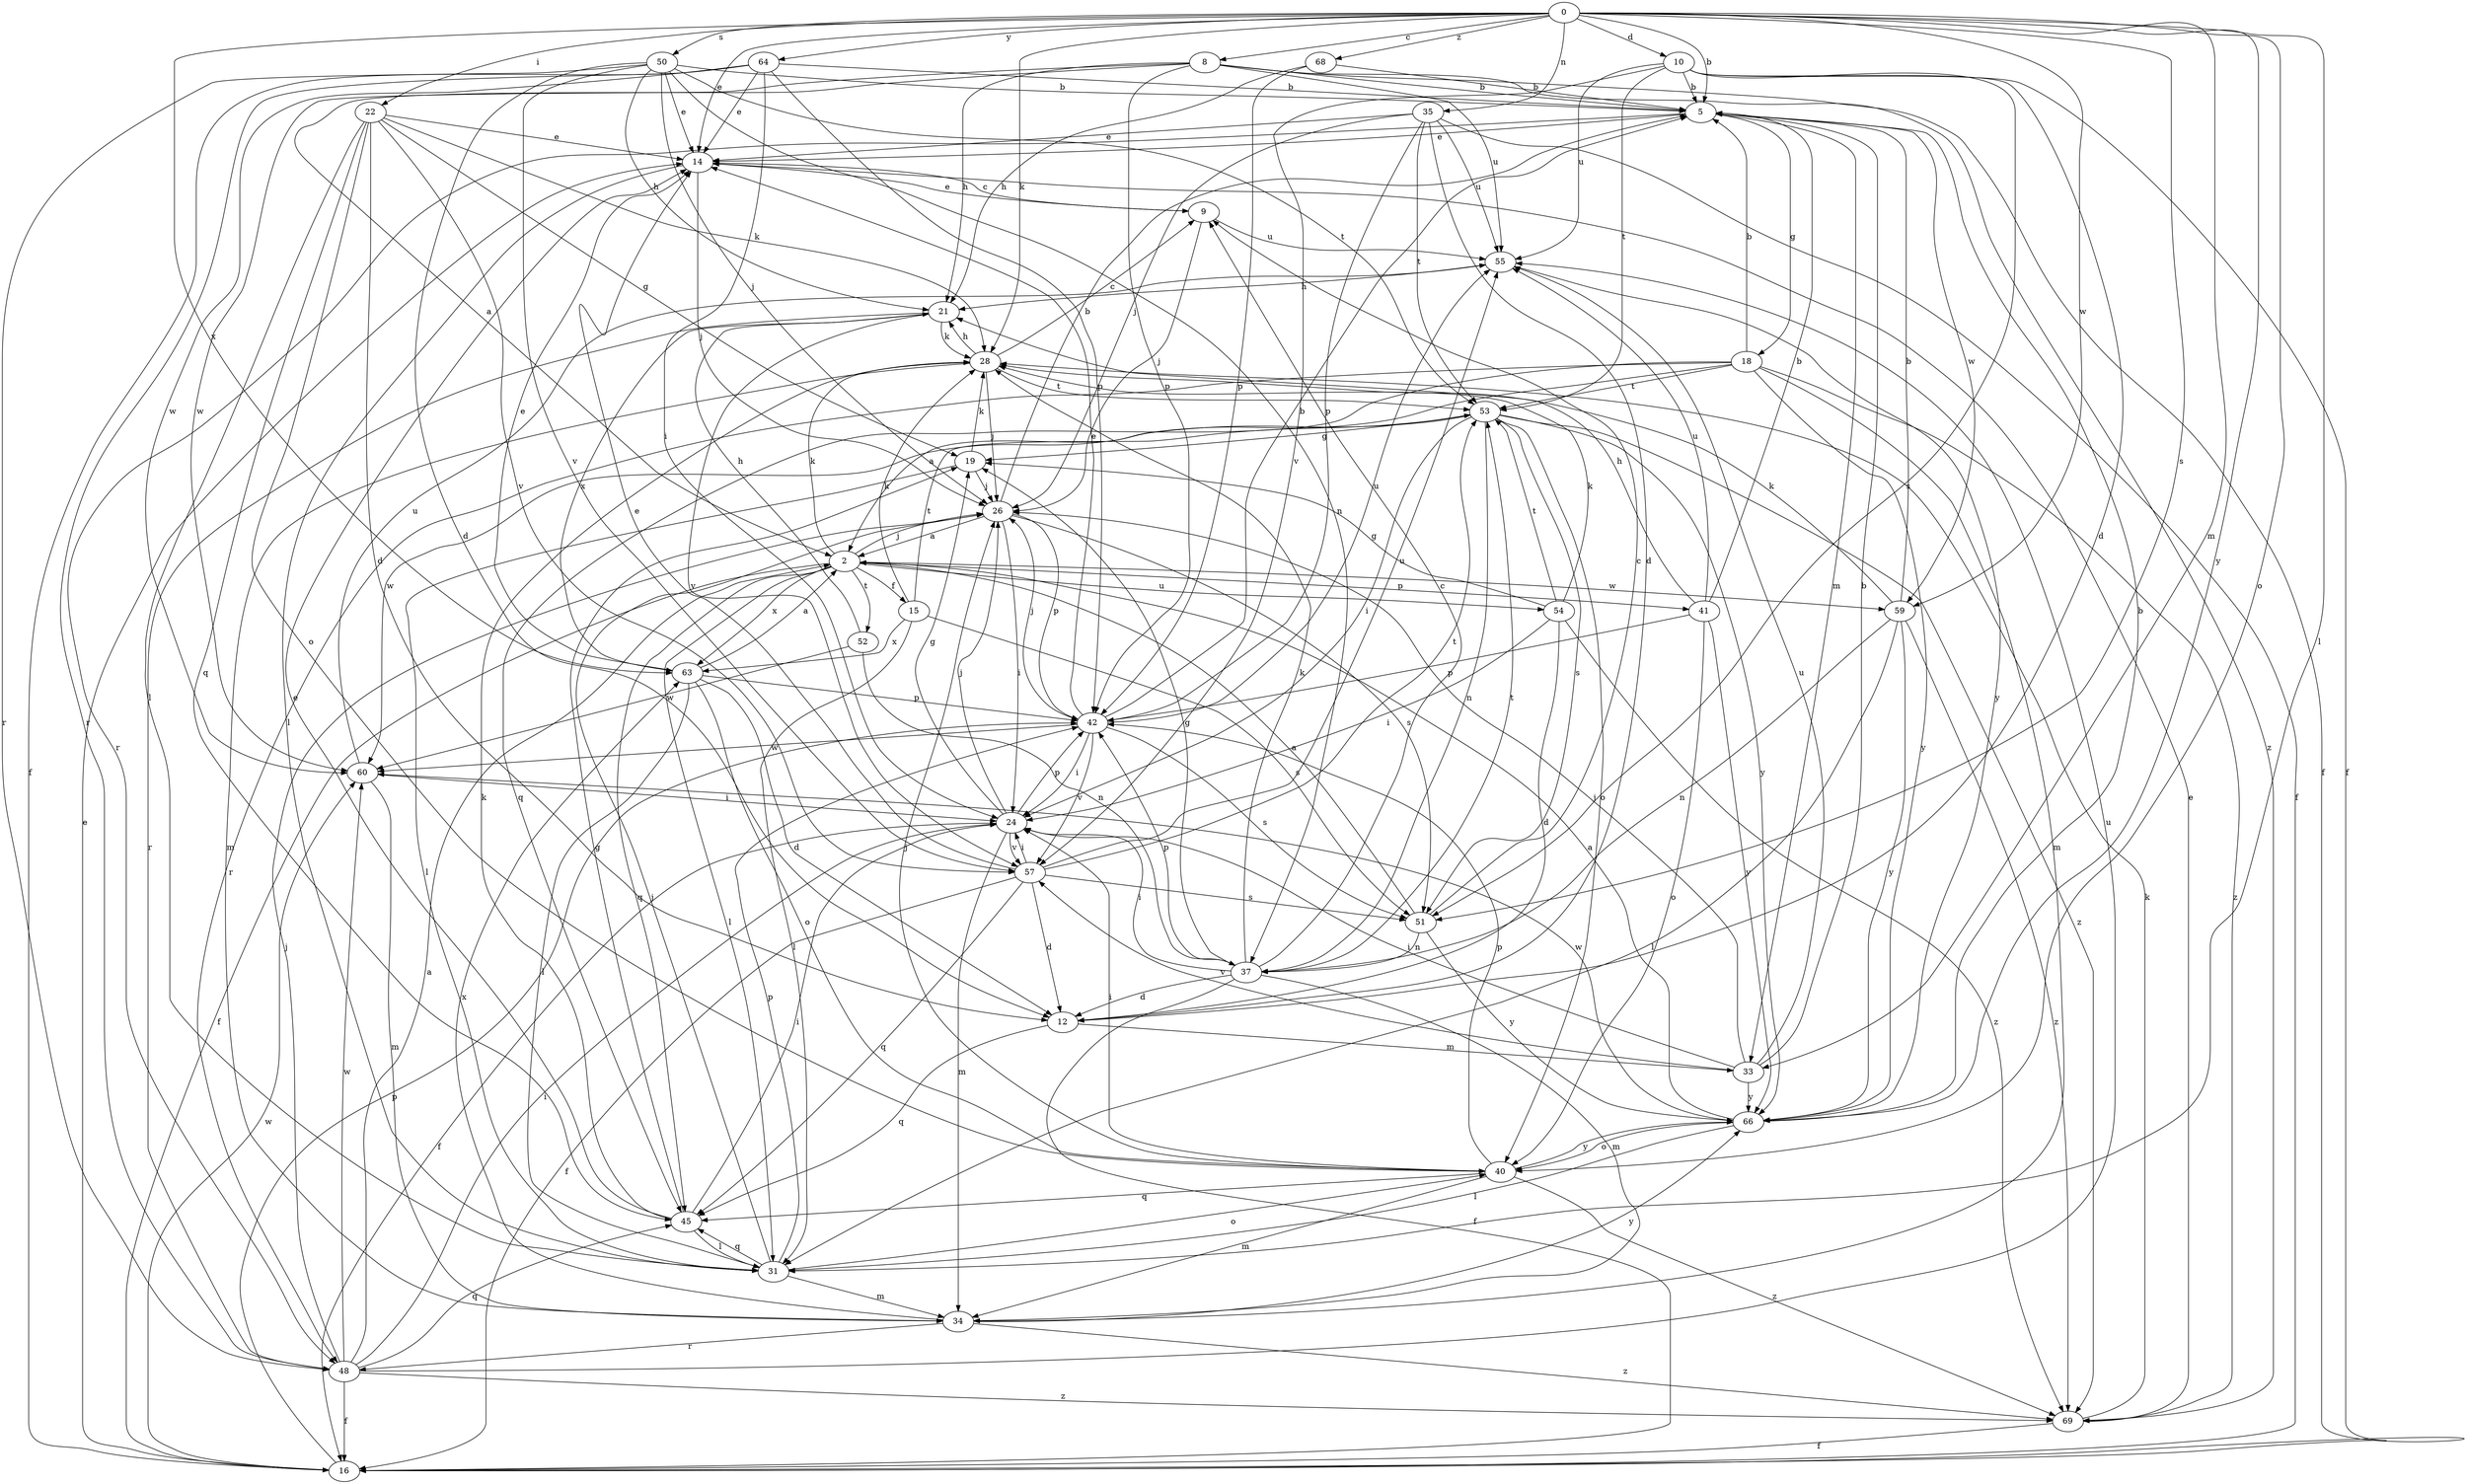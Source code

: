 strict digraph  {
0;
2;
5;
8;
9;
10;
12;
14;
15;
16;
18;
19;
21;
22;
24;
26;
28;
31;
33;
34;
35;
37;
40;
41;
42;
45;
48;
50;
51;
52;
53;
54;
55;
57;
59;
60;
63;
64;
66;
68;
69;
0 -> 5  [label=b];
0 -> 8  [label=c];
0 -> 10  [label=d];
0 -> 14  [label=e];
0 -> 22  [label=i];
0 -> 28  [label=k];
0 -> 31  [label=l];
0 -> 33  [label=m];
0 -> 35  [label=n];
0 -> 40  [label=o];
0 -> 50  [label=s];
0 -> 51  [label=s];
0 -> 59  [label=w];
0 -> 63  [label=x];
0 -> 64  [label=y];
0 -> 66  [label=y];
0 -> 68  [label=z];
2 -> 15  [label=f];
2 -> 16  [label=f];
2 -> 26  [label=j];
2 -> 28  [label=k];
2 -> 31  [label=l];
2 -> 41  [label=p];
2 -> 45  [label=q];
2 -> 52  [label=t];
2 -> 54  [label=u];
2 -> 59  [label=w];
2 -> 63  [label=x];
5 -> 14  [label=e];
5 -> 18  [label=g];
5 -> 33  [label=m];
5 -> 48  [label=r];
5 -> 59  [label=w];
8 -> 2  [label=a];
8 -> 5  [label=b];
8 -> 16  [label=f];
8 -> 21  [label=h];
8 -> 42  [label=p];
8 -> 55  [label=u];
8 -> 60  [label=w];
8 -> 69  [label=z];
9 -> 14  [label=e];
9 -> 26  [label=j];
9 -> 55  [label=u];
10 -> 5  [label=b];
10 -> 12  [label=d];
10 -> 16  [label=f];
10 -> 51  [label=s];
10 -> 53  [label=t];
10 -> 55  [label=u];
10 -> 57  [label=v];
12 -> 33  [label=m];
12 -> 45  [label=q];
14 -> 9  [label=c];
14 -> 26  [label=j];
14 -> 31  [label=l];
15 -> 28  [label=k];
15 -> 31  [label=l];
15 -> 51  [label=s];
15 -> 53  [label=t];
15 -> 63  [label=x];
16 -> 14  [label=e];
16 -> 42  [label=p];
16 -> 60  [label=w];
18 -> 2  [label=a];
18 -> 5  [label=b];
18 -> 34  [label=m];
18 -> 45  [label=q];
18 -> 48  [label=r];
18 -> 53  [label=t];
18 -> 66  [label=y];
18 -> 69  [label=z];
19 -> 26  [label=j];
19 -> 28  [label=k];
19 -> 31  [label=l];
21 -> 28  [label=k];
21 -> 48  [label=r];
21 -> 57  [label=v];
21 -> 63  [label=x];
22 -> 12  [label=d];
22 -> 14  [label=e];
22 -> 19  [label=g];
22 -> 28  [label=k];
22 -> 31  [label=l];
22 -> 40  [label=o];
22 -> 45  [label=q];
22 -> 57  [label=v];
24 -> 16  [label=f];
24 -> 19  [label=g];
24 -> 26  [label=j];
24 -> 34  [label=m];
24 -> 42  [label=p];
24 -> 57  [label=v];
26 -> 2  [label=a];
26 -> 5  [label=b];
26 -> 24  [label=i];
26 -> 42  [label=p];
26 -> 51  [label=s];
28 -> 9  [label=c];
28 -> 21  [label=h];
28 -> 26  [label=j];
28 -> 34  [label=m];
28 -> 53  [label=t];
31 -> 26  [label=j];
31 -> 34  [label=m];
31 -> 40  [label=o];
31 -> 42  [label=p];
31 -> 45  [label=q];
33 -> 5  [label=b];
33 -> 24  [label=i];
33 -> 26  [label=j];
33 -> 55  [label=u];
33 -> 57  [label=v];
33 -> 66  [label=y];
34 -> 48  [label=r];
34 -> 63  [label=x];
34 -> 66  [label=y];
34 -> 69  [label=z];
35 -> 12  [label=d];
35 -> 14  [label=e];
35 -> 16  [label=f];
35 -> 26  [label=j];
35 -> 42  [label=p];
35 -> 53  [label=t];
35 -> 55  [label=u];
37 -> 9  [label=c];
37 -> 12  [label=d];
37 -> 16  [label=f];
37 -> 19  [label=g];
37 -> 24  [label=i];
37 -> 28  [label=k];
37 -> 34  [label=m];
37 -> 42  [label=p];
37 -> 53  [label=t];
40 -> 24  [label=i];
40 -> 26  [label=j];
40 -> 34  [label=m];
40 -> 42  [label=p];
40 -> 45  [label=q];
40 -> 66  [label=y];
40 -> 69  [label=z];
41 -> 5  [label=b];
41 -> 21  [label=h];
41 -> 40  [label=o];
41 -> 42  [label=p];
41 -> 55  [label=u];
41 -> 66  [label=y];
42 -> 5  [label=b];
42 -> 14  [label=e];
42 -> 24  [label=i];
42 -> 26  [label=j];
42 -> 51  [label=s];
42 -> 55  [label=u];
42 -> 57  [label=v];
42 -> 60  [label=w];
45 -> 14  [label=e];
45 -> 19  [label=g];
45 -> 24  [label=i];
45 -> 28  [label=k];
45 -> 31  [label=l];
48 -> 2  [label=a];
48 -> 16  [label=f];
48 -> 24  [label=i];
48 -> 26  [label=j];
48 -> 45  [label=q];
48 -> 55  [label=u];
48 -> 60  [label=w];
48 -> 69  [label=z];
50 -> 5  [label=b];
50 -> 12  [label=d];
50 -> 14  [label=e];
50 -> 21  [label=h];
50 -> 26  [label=j];
50 -> 37  [label=n];
50 -> 48  [label=r];
50 -> 53  [label=t];
50 -> 57  [label=v];
51 -> 2  [label=a];
51 -> 9  [label=c];
51 -> 37  [label=n];
51 -> 66  [label=y];
52 -> 21  [label=h];
52 -> 37  [label=n];
52 -> 60  [label=w];
53 -> 19  [label=g];
53 -> 24  [label=i];
53 -> 37  [label=n];
53 -> 40  [label=o];
53 -> 51  [label=s];
53 -> 60  [label=w];
53 -> 66  [label=y];
53 -> 69  [label=z];
54 -> 12  [label=d];
54 -> 19  [label=g];
54 -> 24  [label=i];
54 -> 28  [label=k];
54 -> 53  [label=t];
54 -> 69  [label=z];
55 -> 21  [label=h];
55 -> 66  [label=y];
57 -> 12  [label=d];
57 -> 14  [label=e];
57 -> 16  [label=f];
57 -> 24  [label=i];
57 -> 45  [label=q];
57 -> 51  [label=s];
57 -> 53  [label=t];
57 -> 55  [label=u];
59 -> 5  [label=b];
59 -> 28  [label=k];
59 -> 31  [label=l];
59 -> 37  [label=n];
59 -> 66  [label=y];
59 -> 69  [label=z];
60 -> 24  [label=i];
60 -> 34  [label=m];
60 -> 55  [label=u];
63 -> 2  [label=a];
63 -> 12  [label=d];
63 -> 14  [label=e];
63 -> 31  [label=l];
63 -> 40  [label=o];
63 -> 42  [label=p];
64 -> 5  [label=b];
64 -> 14  [label=e];
64 -> 16  [label=f];
64 -> 24  [label=i];
64 -> 42  [label=p];
64 -> 48  [label=r];
64 -> 60  [label=w];
66 -> 2  [label=a];
66 -> 5  [label=b];
66 -> 31  [label=l];
66 -> 40  [label=o];
66 -> 60  [label=w];
68 -> 5  [label=b];
68 -> 21  [label=h];
68 -> 42  [label=p];
69 -> 14  [label=e];
69 -> 16  [label=f];
69 -> 28  [label=k];
}
